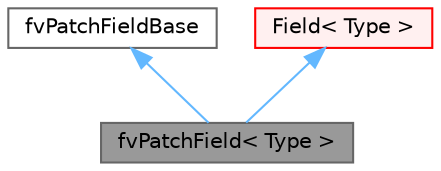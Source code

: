 digraph "fvPatchField&lt; Type &gt;"
{
 // LATEX_PDF_SIZE
  bgcolor="transparent";
  edge [fontname=Helvetica,fontsize=10,labelfontname=Helvetica,labelfontsize=10];
  node [fontname=Helvetica,fontsize=10,shape=box,height=0.2,width=0.4];
  Node1 [id="Node000001",label="fvPatchField\< Type \>",height=0.2,width=0.4,color="gray40", fillcolor="grey60", style="filled", fontcolor="black",tooltip="Abstract base class with a fat-interface to all derived classes covering all possible ways in which t..."];
  Node2 -> Node1 [id="edge1_Node000001_Node000002",dir="back",color="steelblue1",style="solid",tooltip=" "];
  Node2 [id="Node000002",label="fvPatchFieldBase",height=0.2,width=0.4,color="gray40", fillcolor="white", style="filled",URL="$classFoam_1_1fvPatchFieldBase.html",tooltip=" "];
  Node3 -> Node1 [id="edge2_Node000001_Node000003",dir="back",color="steelblue1",style="solid",tooltip=" "];
  Node3 [id="Node000003",label="Field\< Type \>",height=0.2,width=0.4,color="red", fillcolor="#FFF0F0", style="filled",URL="$classFoam_1_1Field.html",tooltip="Generic templated field type."];
}
